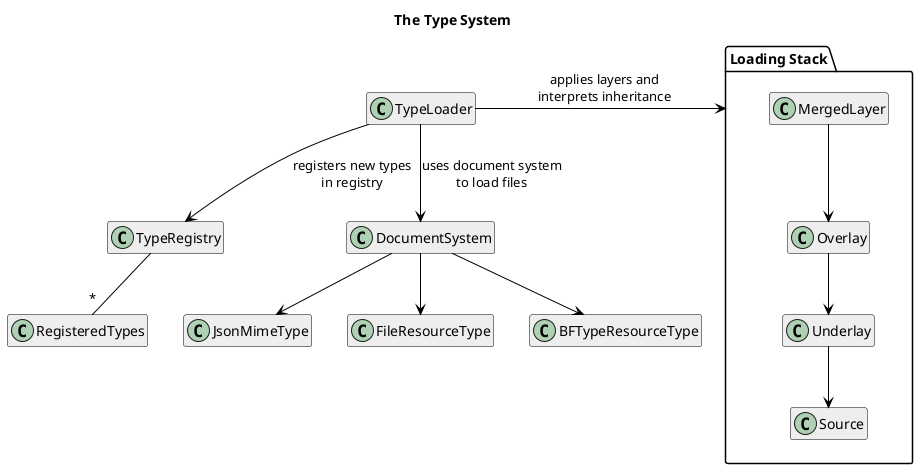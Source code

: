 @startuml type loader

hide members
hide methods

skinparam class {
    BackgroundColor #EEE
    ArrowColor Black
    BorderColor Black
}

title The Type System

class TypeRegistry
class TypeLoader
class DocumentSystem
class JsonMimeType
class FileResourceType
class BFTypeResourceType
class RegisteredTypes

package "Loading Stack" as ls {
    class MergedLayer
    class Overlay
    class Underlay
    class Source

    MergedLayer -down-> Overlay
    Overlay -down-> Underlay
    Underlay -down-> Source
}

TypeLoader --> TypeRegistry : registers new types\nin registry
TypeLoader --> DocumentSystem : uses document system\nto load files
DocumentSystem --> JsonMimeType
DocumentSystem --> FileResourceType
DocumentSystem --> BFTypeResourceType
TypeRegistry -- "*" RegisteredTypes
TypeLoader -right-> ls : applies layers and\ninterprets inheritance

@enduml
